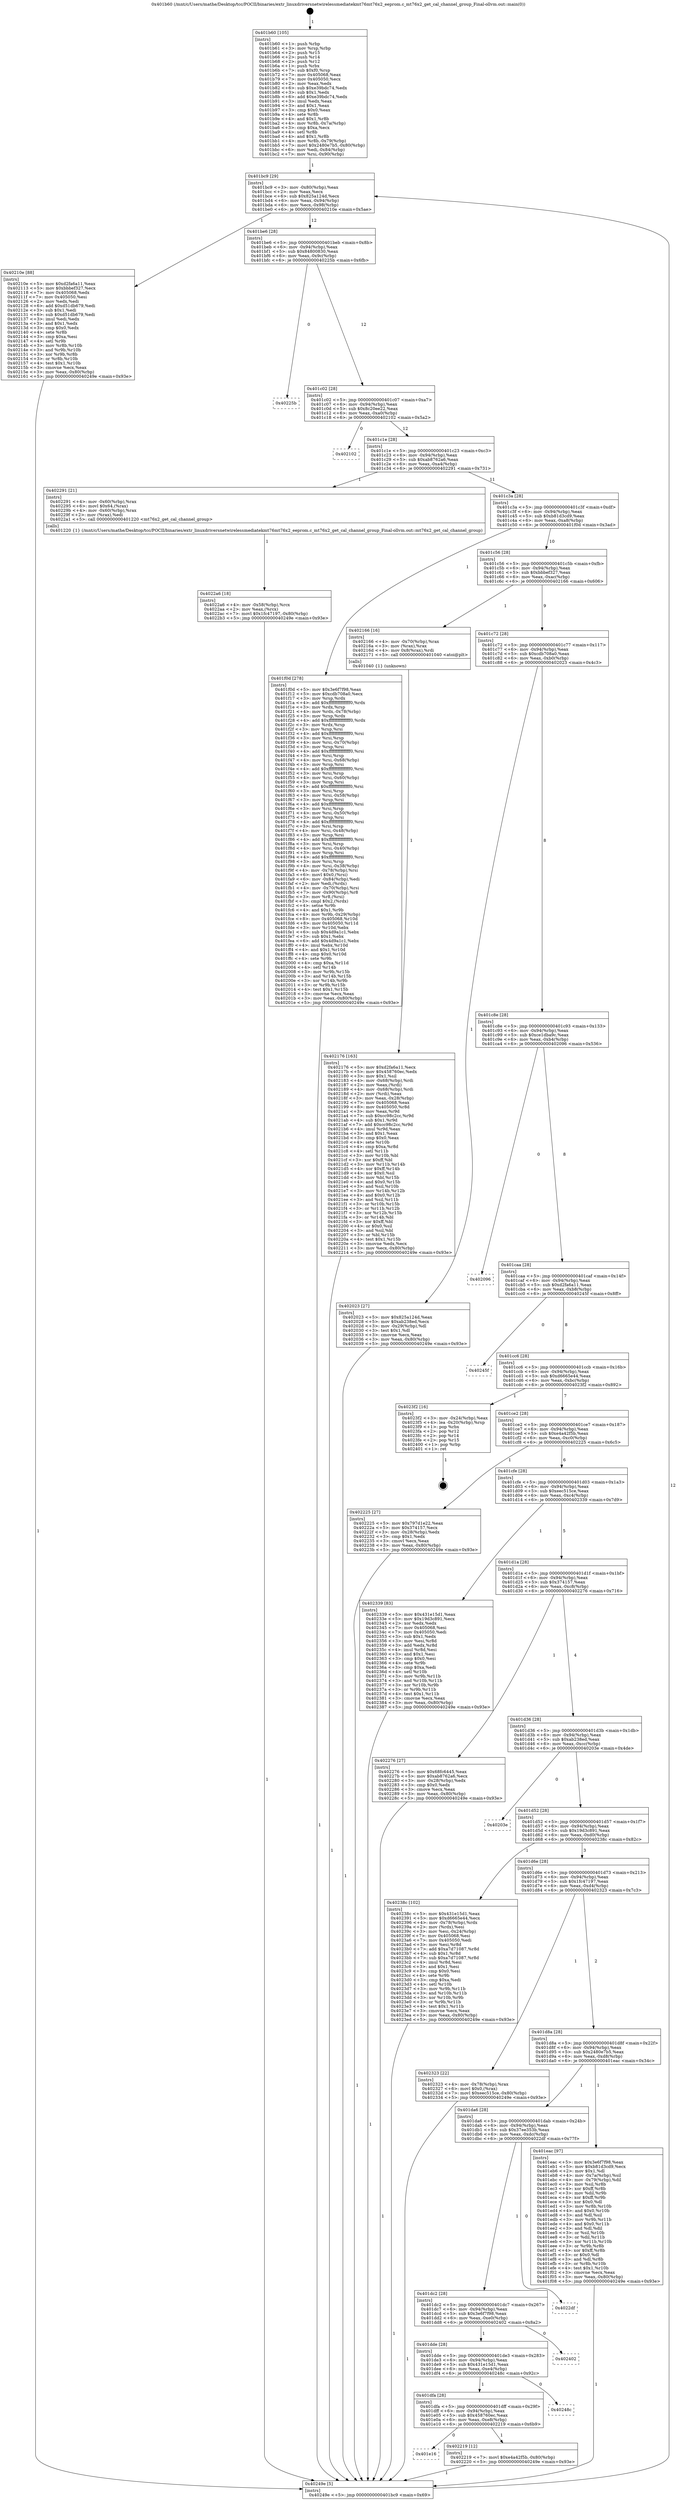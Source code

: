 digraph "0x401b60" {
  label = "0x401b60 (/mnt/c/Users/mathe/Desktop/tcc/POCII/binaries/extr_linuxdriversnetwirelessmediatekmt76mt76x2_eeprom.c_mt76x2_get_cal_channel_group_Final-ollvm.out::main(0))"
  labelloc = "t"
  node[shape=record]

  Entry [label="",width=0.3,height=0.3,shape=circle,fillcolor=black,style=filled]
  "0x401bc9" [label="{
     0x401bc9 [29]\l
     | [instrs]\l
     &nbsp;&nbsp;0x401bc9 \<+3\>: mov -0x80(%rbp),%eax\l
     &nbsp;&nbsp;0x401bcc \<+2\>: mov %eax,%ecx\l
     &nbsp;&nbsp;0x401bce \<+6\>: sub $0x825a124d,%ecx\l
     &nbsp;&nbsp;0x401bd4 \<+6\>: mov %eax,-0x94(%rbp)\l
     &nbsp;&nbsp;0x401bda \<+6\>: mov %ecx,-0x98(%rbp)\l
     &nbsp;&nbsp;0x401be0 \<+6\>: je 000000000040210e \<main+0x5ae\>\l
  }"]
  "0x40210e" [label="{
     0x40210e [88]\l
     | [instrs]\l
     &nbsp;&nbsp;0x40210e \<+5\>: mov $0xd2fa6a11,%eax\l
     &nbsp;&nbsp;0x402113 \<+5\>: mov $0xbbbef327,%ecx\l
     &nbsp;&nbsp;0x402118 \<+7\>: mov 0x405068,%edx\l
     &nbsp;&nbsp;0x40211f \<+7\>: mov 0x405050,%esi\l
     &nbsp;&nbsp;0x402126 \<+2\>: mov %edx,%edi\l
     &nbsp;&nbsp;0x402128 \<+6\>: add $0xd51db679,%edi\l
     &nbsp;&nbsp;0x40212e \<+3\>: sub $0x1,%edi\l
     &nbsp;&nbsp;0x402131 \<+6\>: sub $0xd51db679,%edi\l
     &nbsp;&nbsp;0x402137 \<+3\>: imul %edi,%edx\l
     &nbsp;&nbsp;0x40213a \<+3\>: and $0x1,%edx\l
     &nbsp;&nbsp;0x40213d \<+3\>: cmp $0x0,%edx\l
     &nbsp;&nbsp;0x402140 \<+4\>: sete %r8b\l
     &nbsp;&nbsp;0x402144 \<+3\>: cmp $0xa,%esi\l
     &nbsp;&nbsp;0x402147 \<+4\>: setl %r9b\l
     &nbsp;&nbsp;0x40214b \<+3\>: mov %r8b,%r10b\l
     &nbsp;&nbsp;0x40214e \<+3\>: and %r9b,%r10b\l
     &nbsp;&nbsp;0x402151 \<+3\>: xor %r9b,%r8b\l
     &nbsp;&nbsp;0x402154 \<+3\>: or %r8b,%r10b\l
     &nbsp;&nbsp;0x402157 \<+4\>: test $0x1,%r10b\l
     &nbsp;&nbsp;0x40215b \<+3\>: cmovne %ecx,%eax\l
     &nbsp;&nbsp;0x40215e \<+3\>: mov %eax,-0x80(%rbp)\l
     &nbsp;&nbsp;0x402161 \<+5\>: jmp 000000000040249e \<main+0x93e\>\l
  }"]
  "0x401be6" [label="{
     0x401be6 [28]\l
     | [instrs]\l
     &nbsp;&nbsp;0x401be6 \<+5\>: jmp 0000000000401beb \<main+0x8b\>\l
     &nbsp;&nbsp;0x401beb \<+6\>: mov -0x94(%rbp),%eax\l
     &nbsp;&nbsp;0x401bf1 \<+5\>: sub $0x84800830,%eax\l
     &nbsp;&nbsp;0x401bf6 \<+6\>: mov %eax,-0x9c(%rbp)\l
     &nbsp;&nbsp;0x401bfc \<+6\>: je 000000000040225b \<main+0x6fb\>\l
  }"]
  Exit [label="",width=0.3,height=0.3,shape=circle,fillcolor=black,style=filled,peripheries=2]
  "0x40225b" [label="{
     0x40225b\l
  }", style=dashed]
  "0x401c02" [label="{
     0x401c02 [28]\l
     | [instrs]\l
     &nbsp;&nbsp;0x401c02 \<+5\>: jmp 0000000000401c07 \<main+0xa7\>\l
     &nbsp;&nbsp;0x401c07 \<+6\>: mov -0x94(%rbp),%eax\l
     &nbsp;&nbsp;0x401c0d \<+5\>: sub $0x8c20ee22,%eax\l
     &nbsp;&nbsp;0x401c12 \<+6\>: mov %eax,-0xa0(%rbp)\l
     &nbsp;&nbsp;0x401c18 \<+6\>: je 0000000000402102 \<main+0x5a2\>\l
  }"]
  "0x4022a6" [label="{
     0x4022a6 [18]\l
     | [instrs]\l
     &nbsp;&nbsp;0x4022a6 \<+4\>: mov -0x58(%rbp),%rcx\l
     &nbsp;&nbsp;0x4022aa \<+2\>: mov %eax,(%rcx)\l
     &nbsp;&nbsp;0x4022ac \<+7\>: movl $0x1fc47197,-0x80(%rbp)\l
     &nbsp;&nbsp;0x4022b3 \<+5\>: jmp 000000000040249e \<main+0x93e\>\l
  }"]
  "0x402102" [label="{
     0x402102\l
  }", style=dashed]
  "0x401c1e" [label="{
     0x401c1e [28]\l
     | [instrs]\l
     &nbsp;&nbsp;0x401c1e \<+5\>: jmp 0000000000401c23 \<main+0xc3\>\l
     &nbsp;&nbsp;0x401c23 \<+6\>: mov -0x94(%rbp),%eax\l
     &nbsp;&nbsp;0x401c29 \<+5\>: sub $0xab8762a6,%eax\l
     &nbsp;&nbsp;0x401c2e \<+6\>: mov %eax,-0xa4(%rbp)\l
     &nbsp;&nbsp;0x401c34 \<+6\>: je 0000000000402291 \<main+0x731\>\l
  }"]
  "0x401e16" [label="{
     0x401e16\l
  }", style=dashed]
  "0x402291" [label="{
     0x402291 [21]\l
     | [instrs]\l
     &nbsp;&nbsp;0x402291 \<+4\>: mov -0x60(%rbp),%rax\l
     &nbsp;&nbsp;0x402295 \<+6\>: movl $0x64,(%rax)\l
     &nbsp;&nbsp;0x40229b \<+4\>: mov -0x60(%rbp),%rax\l
     &nbsp;&nbsp;0x40229f \<+2\>: mov (%rax),%edi\l
     &nbsp;&nbsp;0x4022a1 \<+5\>: call 0000000000401220 \<mt76x2_get_cal_channel_group\>\l
     | [calls]\l
     &nbsp;&nbsp;0x401220 \{1\} (/mnt/c/Users/mathe/Desktop/tcc/POCII/binaries/extr_linuxdriversnetwirelessmediatekmt76mt76x2_eeprom.c_mt76x2_get_cal_channel_group_Final-ollvm.out::mt76x2_get_cal_channel_group)\l
  }"]
  "0x401c3a" [label="{
     0x401c3a [28]\l
     | [instrs]\l
     &nbsp;&nbsp;0x401c3a \<+5\>: jmp 0000000000401c3f \<main+0xdf\>\l
     &nbsp;&nbsp;0x401c3f \<+6\>: mov -0x94(%rbp),%eax\l
     &nbsp;&nbsp;0x401c45 \<+5\>: sub $0xb81d3cd9,%eax\l
     &nbsp;&nbsp;0x401c4a \<+6\>: mov %eax,-0xa8(%rbp)\l
     &nbsp;&nbsp;0x401c50 \<+6\>: je 0000000000401f0d \<main+0x3ad\>\l
  }"]
  "0x402219" [label="{
     0x402219 [12]\l
     | [instrs]\l
     &nbsp;&nbsp;0x402219 \<+7\>: movl $0xe4a42f5b,-0x80(%rbp)\l
     &nbsp;&nbsp;0x402220 \<+5\>: jmp 000000000040249e \<main+0x93e\>\l
  }"]
  "0x401f0d" [label="{
     0x401f0d [278]\l
     | [instrs]\l
     &nbsp;&nbsp;0x401f0d \<+5\>: mov $0x3e6f7f98,%eax\l
     &nbsp;&nbsp;0x401f12 \<+5\>: mov $0xcdb708a0,%ecx\l
     &nbsp;&nbsp;0x401f17 \<+3\>: mov %rsp,%rdx\l
     &nbsp;&nbsp;0x401f1a \<+4\>: add $0xfffffffffffffff0,%rdx\l
     &nbsp;&nbsp;0x401f1e \<+3\>: mov %rdx,%rsp\l
     &nbsp;&nbsp;0x401f21 \<+4\>: mov %rdx,-0x78(%rbp)\l
     &nbsp;&nbsp;0x401f25 \<+3\>: mov %rsp,%rdx\l
     &nbsp;&nbsp;0x401f28 \<+4\>: add $0xfffffffffffffff0,%rdx\l
     &nbsp;&nbsp;0x401f2c \<+3\>: mov %rdx,%rsp\l
     &nbsp;&nbsp;0x401f2f \<+3\>: mov %rsp,%rsi\l
     &nbsp;&nbsp;0x401f32 \<+4\>: add $0xfffffffffffffff0,%rsi\l
     &nbsp;&nbsp;0x401f36 \<+3\>: mov %rsi,%rsp\l
     &nbsp;&nbsp;0x401f39 \<+4\>: mov %rsi,-0x70(%rbp)\l
     &nbsp;&nbsp;0x401f3d \<+3\>: mov %rsp,%rsi\l
     &nbsp;&nbsp;0x401f40 \<+4\>: add $0xfffffffffffffff0,%rsi\l
     &nbsp;&nbsp;0x401f44 \<+3\>: mov %rsi,%rsp\l
     &nbsp;&nbsp;0x401f47 \<+4\>: mov %rsi,-0x68(%rbp)\l
     &nbsp;&nbsp;0x401f4b \<+3\>: mov %rsp,%rsi\l
     &nbsp;&nbsp;0x401f4e \<+4\>: add $0xfffffffffffffff0,%rsi\l
     &nbsp;&nbsp;0x401f52 \<+3\>: mov %rsi,%rsp\l
     &nbsp;&nbsp;0x401f55 \<+4\>: mov %rsi,-0x60(%rbp)\l
     &nbsp;&nbsp;0x401f59 \<+3\>: mov %rsp,%rsi\l
     &nbsp;&nbsp;0x401f5c \<+4\>: add $0xfffffffffffffff0,%rsi\l
     &nbsp;&nbsp;0x401f60 \<+3\>: mov %rsi,%rsp\l
     &nbsp;&nbsp;0x401f63 \<+4\>: mov %rsi,-0x58(%rbp)\l
     &nbsp;&nbsp;0x401f67 \<+3\>: mov %rsp,%rsi\l
     &nbsp;&nbsp;0x401f6a \<+4\>: add $0xfffffffffffffff0,%rsi\l
     &nbsp;&nbsp;0x401f6e \<+3\>: mov %rsi,%rsp\l
     &nbsp;&nbsp;0x401f71 \<+4\>: mov %rsi,-0x50(%rbp)\l
     &nbsp;&nbsp;0x401f75 \<+3\>: mov %rsp,%rsi\l
     &nbsp;&nbsp;0x401f78 \<+4\>: add $0xfffffffffffffff0,%rsi\l
     &nbsp;&nbsp;0x401f7c \<+3\>: mov %rsi,%rsp\l
     &nbsp;&nbsp;0x401f7f \<+4\>: mov %rsi,-0x48(%rbp)\l
     &nbsp;&nbsp;0x401f83 \<+3\>: mov %rsp,%rsi\l
     &nbsp;&nbsp;0x401f86 \<+4\>: add $0xfffffffffffffff0,%rsi\l
     &nbsp;&nbsp;0x401f8a \<+3\>: mov %rsi,%rsp\l
     &nbsp;&nbsp;0x401f8d \<+4\>: mov %rsi,-0x40(%rbp)\l
     &nbsp;&nbsp;0x401f91 \<+3\>: mov %rsp,%rsi\l
     &nbsp;&nbsp;0x401f94 \<+4\>: add $0xfffffffffffffff0,%rsi\l
     &nbsp;&nbsp;0x401f98 \<+3\>: mov %rsi,%rsp\l
     &nbsp;&nbsp;0x401f9b \<+4\>: mov %rsi,-0x38(%rbp)\l
     &nbsp;&nbsp;0x401f9f \<+4\>: mov -0x78(%rbp),%rsi\l
     &nbsp;&nbsp;0x401fa3 \<+6\>: movl $0x0,(%rsi)\l
     &nbsp;&nbsp;0x401fa9 \<+6\>: mov -0x84(%rbp),%edi\l
     &nbsp;&nbsp;0x401faf \<+2\>: mov %edi,(%rdx)\l
     &nbsp;&nbsp;0x401fb1 \<+4\>: mov -0x70(%rbp),%rsi\l
     &nbsp;&nbsp;0x401fb5 \<+7\>: mov -0x90(%rbp),%r8\l
     &nbsp;&nbsp;0x401fbc \<+3\>: mov %r8,(%rsi)\l
     &nbsp;&nbsp;0x401fbf \<+3\>: cmpl $0x2,(%rdx)\l
     &nbsp;&nbsp;0x401fc2 \<+4\>: setne %r9b\l
     &nbsp;&nbsp;0x401fc6 \<+4\>: and $0x1,%r9b\l
     &nbsp;&nbsp;0x401fca \<+4\>: mov %r9b,-0x29(%rbp)\l
     &nbsp;&nbsp;0x401fce \<+8\>: mov 0x405068,%r10d\l
     &nbsp;&nbsp;0x401fd6 \<+8\>: mov 0x405050,%r11d\l
     &nbsp;&nbsp;0x401fde \<+3\>: mov %r10d,%ebx\l
     &nbsp;&nbsp;0x401fe1 \<+6\>: sub $0x4d9a1c1,%ebx\l
     &nbsp;&nbsp;0x401fe7 \<+3\>: sub $0x1,%ebx\l
     &nbsp;&nbsp;0x401fea \<+6\>: add $0x4d9a1c1,%ebx\l
     &nbsp;&nbsp;0x401ff0 \<+4\>: imul %ebx,%r10d\l
     &nbsp;&nbsp;0x401ff4 \<+4\>: and $0x1,%r10d\l
     &nbsp;&nbsp;0x401ff8 \<+4\>: cmp $0x0,%r10d\l
     &nbsp;&nbsp;0x401ffc \<+4\>: sete %r9b\l
     &nbsp;&nbsp;0x402000 \<+4\>: cmp $0xa,%r11d\l
     &nbsp;&nbsp;0x402004 \<+4\>: setl %r14b\l
     &nbsp;&nbsp;0x402008 \<+3\>: mov %r9b,%r15b\l
     &nbsp;&nbsp;0x40200b \<+3\>: and %r14b,%r15b\l
     &nbsp;&nbsp;0x40200e \<+3\>: xor %r14b,%r9b\l
     &nbsp;&nbsp;0x402011 \<+3\>: or %r9b,%r15b\l
     &nbsp;&nbsp;0x402014 \<+4\>: test $0x1,%r15b\l
     &nbsp;&nbsp;0x402018 \<+3\>: cmovne %ecx,%eax\l
     &nbsp;&nbsp;0x40201b \<+3\>: mov %eax,-0x80(%rbp)\l
     &nbsp;&nbsp;0x40201e \<+5\>: jmp 000000000040249e \<main+0x93e\>\l
  }"]
  "0x401c56" [label="{
     0x401c56 [28]\l
     | [instrs]\l
     &nbsp;&nbsp;0x401c56 \<+5\>: jmp 0000000000401c5b \<main+0xfb\>\l
     &nbsp;&nbsp;0x401c5b \<+6\>: mov -0x94(%rbp),%eax\l
     &nbsp;&nbsp;0x401c61 \<+5\>: sub $0xbbbef327,%eax\l
     &nbsp;&nbsp;0x401c66 \<+6\>: mov %eax,-0xac(%rbp)\l
     &nbsp;&nbsp;0x401c6c \<+6\>: je 0000000000402166 \<main+0x606\>\l
  }"]
  "0x401dfa" [label="{
     0x401dfa [28]\l
     | [instrs]\l
     &nbsp;&nbsp;0x401dfa \<+5\>: jmp 0000000000401dff \<main+0x29f\>\l
     &nbsp;&nbsp;0x401dff \<+6\>: mov -0x94(%rbp),%eax\l
     &nbsp;&nbsp;0x401e05 \<+5\>: sub $0x458760ec,%eax\l
     &nbsp;&nbsp;0x401e0a \<+6\>: mov %eax,-0xe8(%rbp)\l
     &nbsp;&nbsp;0x401e10 \<+6\>: je 0000000000402219 \<main+0x6b9\>\l
  }"]
  "0x402166" [label="{
     0x402166 [16]\l
     | [instrs]\l
     &nbsp;&nbsp;0x402166 \<+4\>: mov -0x70(%rbp),%rax\l
     &nbsp;&nbsp;0x40216a \<+3\>: mov (%rax),%rax\l
     &nbsp;&nbsp;0x40216d \<+4\>: mov 0x8(%rax),%rdi\l
     &nbsp;&nbsp;0x402171 \<+5\>: call 0000000000401040 \<atoi@plt\>\l
     | [calls]\l
     &nbsp;&nbsp;0x401040 \{1\} (unknown)\l
  }"]
  "0x401c72" [label="{
     0x401c72 [28]\l
     | [instrs]\l
     &nbsp;&nbsp;0x401c72 \<+5\>: jmp 0000000000401c77 \<main+0x117\>\l
     &nbsp;&nbsp;0x401c77 \<+6\>: mov -0x94(%rbp),%eax\l
     &nbsp;&nbsp;0x401c7d \<+5\>: sub $0xcdb708a0,%eax\l
     &nbsp;&nbsp;0x401c82 \<+6\>: mov %eax,-0xb0(%rbp)\l
     &nbsp;&nbsp;0x401c88 \<+6\>: je 0000000000402023 \<main+0x4c3\>\l
  }"]
  "0x40248c" [label="{
     0x40248c\l
  }", style=dashed]
  "0x402023" [label="{
     0x402023 [27]\l
     | [instrs]\l
     &nbsp;&nbsp;0x402023 \<+5\>: mov $0x825a124d,%eax\l
     &nbsp;&nbsp;0x402028 \<+5\>: mov $0xab238ed,%ecx\l
     &nbsp;&nbsp;0x40202d \<+3\>: mov -0x29(%rbp),%dl\l
     &nbsp;&nbsp;0x402030 \<+3\>: test $0x1,%dl\l
     &nbsp;&nbsp;0x402033 \<+3\>: cmovne %ecx,%eax\l
     &nbsp;&nbsp;0x402036 \<+3\>: mov %eax,-0x80(%rbp)\l
     &nbsp;&nbsp;0x402039 \<+5\>: jmp 000000000040249e \<main+0x93e\>\l
  }"]
  "0x401c8e" [label="{
     0x401c8e [28]\l
     | [instrs]\l
     &nbsp;&nbsp;0x401c8e \<+5\>: jmp 0000000000401c93 \<main+0x133\>\l
     &nbsp;&nbsp;0x401c93 \<+6\>: mov -0x94(%rbp),%eax\l
     &nbsp;&nbsp;0x401c99 \<+5\>: sub $0xce1dba9c,%eax\l
     &nbsp;&nbsp;0x401c9e \<+6\>: mov %eax,-0xb4(%rbp)\l
     &nbsp;&nbsp;0x401ca4 \<+6\>: je 0000000000402096 \<main+0x536\>\l
  }"]
  "0x401dde" [label="{
     0x401dde [28]\l
     | [instrs]\l
     &nbsp;&nbsp;0x401dde \<+5\>: jmp 0000000000401de3 \<main+0x283\>\l
     &nbsp;&nbsp;0x401de3 \<+6\>: mov -0x94(%rbp),%eax\l
     &nbsp;&nbsp;0x401de9 \<+5\>: sub $0x431e15d1,%eax\l
     &nbsp;&nbsp;0x401dee \<+6\>: mov %eax,-0xe4(%rbp)\l
     &nbsp;&nbsp;0x401df4 \<+6\>: je 000000000040248c \<main+0x92c\>\l
  }"]
  "0x402096" [label="{
     0x402096\l
  }", style=dashed]
  "0x401caa" [label="{
     0x401caa [28]\l
     | [instrs]\l
     &nbsp;&nbsp;0x401caa \<+5\>: jmp 0000000000401caf \<main+0x14f\>\l
     &nbsp;&nbsp;0x401caf \<+6\>: mov -0x94(%rbp),%eax\l
     &nbsp;&nbsp;0x401cb5 \<+5\>: sub $0xd2fa6a11,%eax\l
     &nbsp;&nbsp;0x401cba \<+6\>: mov %eax,-0xb8(%rbp)\l
     &nbsp;&nbsp;0x401cc0 \<+6\>: je 000000000040245f \<main+0x8ff\>\l
  }"]
  "0x402402" [label="{
     0x402402\l
  }", style=dashed]
  "0x40245f" [label="{
     0x40245f\l
  }", style=dashed]
  "0x401cc6" [label="{
     0x401cc6 [28]\l
     | [instrs]\l
     &nbsp;&nbsp;0x401cc6 \<+5\>: jmp 0000000000401ccb \<main+0x16b\>\l
     &nbsp;&nbsp;0x401ccb \<+6\>: mov -0x94(%rbp),%eax\l
     &nbsp;&nbsp;0x401cd1 \<+5\>: sub $0xd6665e44,%eax\l
     &nbsp;&nbsp;0x401cd6 \<+6\>: mov %eax,-0xbc(%rbp)\l
     &nbsp;&nbsp;0x401cdc \<+6\>: je 00000000004023f2 \<main+0x892\>\l
  }"]
  "0x401dc2" [label="{
     0x401dc2 [28]\l
     | [instrs]\l
     &nbsp;&nbsp;0x401dc2 \<+5\>: jmp 0000000000401dc7 \<main+0x267\>\l
     &nbsp;&nbsp;0x401dc7 \<+6\>: mov -0x94(%rbp),%eax\l
     &nbsp;&nbsp;0x401dcd \<+5\>: sub $0x3e6f7f98,%eax\l
     &nbsp;&nbsp;0x401dd2 \<+6\>: mov %eax,-0xe0(%rbp)\l
     &nbsp;&nbsp;0x401dd8 \<+6\>: je 0000000000402402 \<main+0x8a2\>\l
  }"]
  "0x4023f2" [label="{
     0x4023f2 [16]\l
     | [instrs]\l
     &nbsp;&nbsp;0x4023f2 \<+3\>: mov -0x24(%rbp),%eax\l
     &nbsp;&nbsp;0x4023f5 \<+4\>: lea -0x20(%rbp),%rsp\l
     &nbsp;&nbsp;0x4023f9 \<+1\>: pop %rbx\l
     &nbsp;&nbsp;0x4023fa \<+2\>: pop %r12\l
     &nbsp;&nbsp;0x4023fc \<+2\>: pop %r14\l
     &nbsp;&nbsp;0x4023fe \<+2\>: pop %r15\l
     &nbsp;&nbsp;0x402400 \<+1\>: pop %rbp\l
     &nbsp;&nbsp;0x402401 \<+1\>: ret\l
  }"]
  "0x401ce2" [label="{
     0x401ce2 [28]\l
     | [instrs]\l
     &nbsp;&nbsp;0x401ce2 \<+5\>: jmp 0000000000401ce7 \<main+0x187\>\l
     &nbsp;&nbsp;0x401ce7 \<+6\>: mov -0x94(%rbp),%eax\l
     &nbsp;&nbsp;0x401ced \<+5\>: sub $0xe4a42f5b,%eax\l
     &nbsp;&nbsp;0x401cf2 \<+6\>: mov %eax,-0xc0(%rbp)\l
     &nbsp;&nbsp;0x401cf8 \<+6\>: je 0000000000402225 \<main+0x6c5\>\l
  }"]
  "0x4022df" [label="{
     0x4022df\l
  }", style=dashed]
  "0x402225" [label="{
     0x402225 [27]\l
     | [instrs]\l
     &nbsp;&nbsp;0x402225 \<+5\>: mov $0x797d1e22,%eax\l
     &nbsp;&nbsp;0x40222a \<+5\>: mov $0x374157,%ecx\l
     &nbsp;&nbsp;0x40222f \<+3\>: mov -0x28(%rbp),%edx\l
     &nbsp;&nbsp;0x402232 \<+3\>: cmp $0x1,%edx\l
     &nbsp;&nbsp;0x402235 \<+3\>: cmovl %ecx,%eax\l
     &nbsp;&nbsp;0x402238 \<+3\>: mov %eax,-0x80(%rbp)\l
     &nbsp;&nbsp;0x40223b \<+5\>: jmp 000000000040249e \<main+0x93e\>\l
  }"]
  "0x401cfe" [label="{
     0x401cfe [28]\l
     | [instrs]\l
     &nbsp;&nbsp;0x401cfe \<+5\>: jmp 0000000000401d03 \<main+0x1a3\>\l
     &nbsp;&nbsp;0x401d03 \<+6\>: mov -0x94(%rbp),%eax\l
     &nbsp;&nbsp;0x401d09 \<+5\>: sub $0xeec515ce,%eax\l
     &nbsp;&nbsp;0x401d0e \<+6\>: mov %eax,-0xc4(%rbp)\l
     &nbsp;&nbsp;0x401d14 \<+6\>: je 0000000000402339 \<main+0x7d9\>\l
  }"]
  "0x402176" [label="{
     0x402176 [163]\l
     | [instrs]\l
     &nbsp;&nbsp;0x402176 \<+5\>: mov $0xd2fa6a11,%ecx\l
     &nbsp;&nbsp;0x40217b \<+5\>: mov $0x458760ec,%edx\l
     &nbsp;&nbsp;0x402180 \<+3\>: mov $0x1,%sil\l
     &nbsp;&nbsp;0x402183 \<+4\>: mov -0x68(%rbp),%rdi\l
     &nbsp;&nbsp;0x402187 \<+2\>: mov %eax,(%rdi)\l
     &nbsp;&nbsp;0x402189 \<+4\>: mov -0x68(%rbp),%rdi\l
     &nbsp;&nbsp;0x40218d \<+2\>: mov (%rdi),%eax\l
     &nbsp;&nbsp;0x40218f \<+3\>: mov %eax,-0x28(%rbp)\l
     &nbsp;&nbsp;0x402192 \<+7\>: mov 0x405068,%eax\l
     &nbsp;&nbsp;0x402199 \<+8\>: mov 0x405050,%r8d\l
     &nbsp;&nbsp;0x4021a1 \<+3\>: mov %eax,%r9d\l
     &nbsp;&nbsp;0x4021a4 \<+7\>: sub $0xcc98c2cc,%r9d\l
     &nbsp;&nbsp;0x4021ab \<+4\>: sub $0x1,%r9d\l
     &nbsp;&nbsp;0x4021af \<+7\>: add $0xcc98c2cc,%r9d\l
     &nbsp;&nbsp;0x4021b6 \<+4\>: imul %r9d,%eax\l
     &nbsp;&nbsp;0x4021ba \<+3\>: and $0x1,%eax\l
     &nbsp;&nbsp;0x4021bd \<+3\>: cmp $0x0,%eax\l
     &nbsp;&nbsp;0x4021c0 \<+4\>: sete %r10b\l
     &nbsp;&nbsp;0x4021c4 \<+4\>: cmp $0xa,%r8d\l
     &nbsp;&nbsp;0x4021c8 \<+4\>: setl %r11b\l
     &nbsp;&nbsp;0x4021cc \<+3\>: mov %r10b,%bl\l
     &nbsp;&nbsp;0x4021cf \<+3\>: xor $0xff,%bl\l
     &nbsp;&nbsp;0x4021d2 \<+3\>: mov %r11b,%r14b\l
     &nbsp;&nbsp;0x4021d5 \<+4\>: xor $0xff,%r14b\l
     &nbsp;&nbsp;0x4021d9 \<+4\>: xor $0x0,%sil\l
     &nbsp;&nbsp;0x4021dd \<+3\>: mov %bl,%r15b\l
     &nbsp;&nbsp;0x4021e0 \<+4\>: and $0x0,%r15b\l
     &nbsp;&nbsp;0x4021e4 \<+3\>: and %sil,%r10b\l
     &nbsp;&nbsp;0x4021e7 \<+3\>: mov %r14b,%r12b\l
     &nbsp;&nbsp;0x4021ea \<+4\>: and $0x0,%r12b\l
     &nbsp;&nbsp;0x4021ee \<+3\>: and %sil,%r11b\l
     &nbsp;&nbsp;0x4021f1 \<+3\>: or %r10b,%r15b\l
     &nbsp;&nbsp;0x4021f4 \<+3\>: or %r11b,%r12b\l
     &nbsp;&nbsp;0x4021f7 \<+3\>: xor %r12b,%r15b\l
     &nbsp;&nbsp;0x4021fa \<+3\>: or %r14b,%bl\l
     &nbsp;&nbsp;0x4021fd \<+3\>: xor $0xff,%bl\l
     &nbsp;&nbsp;0x402200 \<+4\>: or $0x0,%sil\l
     &nbsp;&nbsp;0x402204 \<+3\>: and %sil,%bl\l
     &nbsp;&nbsp;0x402207 \<+3\>: or %bl,%r15b\l
     &nbsp;&nbsp;0x40220a \<+4\>: test $0x1,%r15b\l
     &nbsp;&nbsp;0x40220e \<+3\>: cmovne %edx,%ecx\l
     &nbsp;&nbsp;0x402211 \<+3\>: mov %ecx,-0x80(%rbp)\l
     &nbsp;&nbsp;0x402214 \<+5\>: jmp 000000000040249e \<main+0x93e\>\l
  }"]
  "0x402339" [label="{
     0x402339 [83]\l
     | [instrs]\l
     &nbsp;&nbsp;0x402339 \<+5\>: mov $0x431e15d1,%eax\l
     &nbsp;&nbsp;0x40233e \<+5\>: mov $0x19d3c891,%ecx\l
     &nbsp;&nbsp;0x402343 \<+2\>: xor %edx,%edx\l
     &nbsp;&nbsp;0x402345 \<+7\>: mov 0x405068,%esi\l
     &nbsp;&nbsp;0x40234c \<+7\>: mov 0x405050,%edi\l
     &nbsp;&nbsp;0x402353 \<+3\>: sub $0x1,%edx\l
     &nbsp;&nbsp;0x402356 \<+3\>: mov %esi,%r8d\l
     &nbsp;&nbsp;0x402359 \<+3\>: add %edx,%r8d\l
     &nbsp;&nbsp;0x40235c \<+4\>: imul %r8d,%esi\l
     &nbsp;&nbsp;0x402360 \<+3\>: and $0x1,%esi\l
     &nbsp;&nbsp;0x402363 \<+3\>: cmp $0x0,%esi\l
     &nbsp;&nbsp;0x402366 \<+4\>: sete %r9b\l
     &nbsp;&nbsp;0x40236a \<+3\>: cmp $0xa,%edi\l
     &nbsp;&nbsp;0x40236d \<+4\>: setl %r10b\l
     &nbsp;&nbsp;0x402371 \<+3\>: mov %r9b,%r11b\l
     &nbsp;&nbsp;0x402374 \<+3\>: and %r10b,%r11b\l
     &nbsp;&nbsp;0x402377 \<+3\>: xor %r10b,%r9b\l
     &nbsp;&nbsp;0x40237a \<+3\>: or %r9b,%r11b\l
     &nbsp;&nbsp;0x40237d \<+4\>: test $0x1,%r11b\l
     &nbsp;&nbsp;0x402381 \<+3\>: cmovne %ecx,%eax\l
     &nbsp;&nbsp;0x402384 \<+3\>: mov %eax,-0x80(%rbp)\l
     &nbsp;&nbsp;0x402387 \<+5\>: jmp 000000000040249e \<main+0x93e\>\l
  }"]
  "0x401d1a" [label="{
     0x401d1a [28]\l
     | [instrs]\l
     &nbsp;&nbsp;0x401d1a \<+5\>: jmp 0000000000401d1f \<main+0x1bf\>\l
     &nbsp;&nbsp;0x401d1f \<+6\>: mov -0x94(%rbp),%eax\l
     &nbsp;&nbsp;0x401d25 \<+5\>: sub $0x374157,%eax\l
     &nbsp;&nbsp;0x401d2a \<+6\>: mov %eax,-0xc8(%rbp)\l
     &nbsp;&nbsp;0x401d30 \<+6\>: je 0000000000402276 \<main+0x716\>\l
  }"]
  "0x401b60" [label="{
     0x401b60 [105]\l
     | [instrs]\l
     &nbsp;&nbsp;0x401b60 \<+1\>: push %rbp\l
     &nbsp;&nbsp;0x401b61 \<+3\>: mov %rsp,%rbp\l
     &nbsp;&nbsp;0x401b64 \<+2\>: push %r15\l
     &nbsp;&nbsp;0x401b66 \<+2\>: push %r14\l
     &nbsp;&nbsp;0x401b68 \<+2\>: push %r12\l
     &nbsp;&nbsp;0x401b6a \<+1\>: push %rbx\l
     &nbsp;&nbsp;0x401b6b \<+7\>: sub $0xf0,%rsp\l
     &nbsp;&nbsp;0x401b72 \<+7\>: mov 0x405068,%eax\l
     &nbsp;&nbsp;0x401b79 \<+7\>: mov 0x405050,%ecx\l
     &nbsp;&nbsp;0x401b80 \<+2\>: mov %eax,%edx\l
     &nbsp;&nbsp;0x401b82 \<+6\>: sub $0xe39bdc74,%edx\l
     &nbsp;&nbsp;0x401b88 \<+3\>: sub $0x1,%edx\l
     &nbsp;&nbsp;0x401b8b \<+6\>: add $0xe39bdc74,%edx\l
     &nbsp;&nbsp;0x401b91 \<+3\>: imul %edx,%eax\l
     &nbsp;&nbsp;0x401b94 \<+3\>: and $0x1,%eax\l
     &nbsp;&nbsp;0x401b97 \<+3\>: cmp $0x0,%eax\l
     &nbsp;&nbsp;0x401b9a \<+4\>: sete %r8b\l
     &nbsp;&nbsp;0x401b9e \<+4\>: and $0x1,%r8b\l
     &nbsp;&nbsp;0x401ba2 \<+4\>: mov %r8b,-0x7a(%rbp)\l
     &nbsp;&nbsp;0x401ba6 \<+3\>: cmp $0xa,%ecx\l
     &nbsp;&nbsp;0x401ba9 \<+4\>: setl %r8b\l
     &nbsp;&nbsp;0x401bad \<+4\>: and $0x1,%r8b\l
     &nbsp;&nbsp;0x401bb1 \<+4\>: mov %r8b,-0x79(%rbp)\l
     &nbsp;&nbsp;0x401bb5 \<+7\>: movl $0x2480e7b5,-0x80(%rbp)\l
     &nbsp;&nbsp;0x401bbc \<+6\>: mov %edi,-0x84(%rbp)\l
     &nbsp;&nbsp;0x401bc2 \<+7\>: mov %rsi,-0x90(%rbp)\l
  }"]
  "0x402276" [label="{
     0x402276 [27]\l
     | [instrs]\l
     &nbsp;&nbsp;0x402276 \<+5\>: mov $0x68fc6445,%eax\l
     &nbsp;&nbsp;0x40227b \<+5\>: mov $0xab8762a6,%ecx\l
     &nbsp;&nbsp;0x402280 \<+3\>: mov -0x28(%rbp),%edx\l
     &nbsp;&nbsp;0x402283 \<+3\>: cmp $0x0,%edx\l
     &nbsp;&nbsp;0x402286 \<+3\>: cmove %ecx,%eax\l
     &nbsp;&nbsp;0x402289 \<+3\>: mov %eax,-0x80(%rbp)\l
     &nbsp;&nbsp;0x40228c \<+5\>: jmp 000000000040249e \<main+0x93e\>\l
  }"]
  "0x401d36" [label="{
     0x401d36 [28]\l
     | [instrs]\l
     &nbsp;&nbsp;0x401d36 \<+5\>: jmp 0000000000401d3b \<main+0x1db\>\l
     &nbsp;&nbsp;0x401d3b \<+6\>: mov -0x94(%rbp),%eax\l
     &nbsp;&nbsp;0x401d41 \<+5\>: sub $0xab238ed,%eax\l
     &nbsp;&nbsp;0x401d46 \<+6\>: mov %eax,-0xcc(%rbp)\l
     &nbsp;&nbsp;0x401d4c \<+6\>: je 000000000040203e \<main+0x4de\>\l
  }"]
  "0x40249e" [label="{
     0x40249e [5]\l
     | [instrs]\l
     &nbsp;&nbsp;0x40249e \<+5\>: jmp 0000000000401bc9 \<main+0x69\>\l
  }"]
  "0x40203e" [label="{
     0x40203e\l
  }", style=dashed]
  "0x401d52" [label="{
     0x401d52 [28]\l
     | [instrs]\l
     &nbsp;&nbsp;0x401d52 \<+5\>: jmp 0000000000401d57 \<main+0x1f7\>\l
     &nbsp;&nbsp;0x401d57 \<+6\>: mov -0x94(%rbp),%eax\l
     &nbsp;&nbsp;0x401d5d \<+5\>: sub $0x19d3c891,%eax\l
     &nbsp;&nbsp;0x401d62 \<+6\>: mov %eax,-0xd0(%rbp)\l
     &nbsp;&nbsp;0x401d68 \<+6\>: je 000000000040238c \<main+0x82c\>\l
  }"]
  "0x401da6" [label="{
     0x401da6 [28]\l
     | [instrs]\l
     &nbsp;&nbsp;0x401da6 \<+5\>: jmp 0000000000401dab \<main+0x24b\>\l
     &nbsp;&nbsp;0x401dab \<+6\>: mov -0x94(%rbp),%eax\l
     &nbsp;&nbsp;0x401db1 \<+5\>: sub $0x37ee353b,%eax\l
     &nbsp;&nbsp;0x401db6 \<+6\>: mov %eax,-0xdc(%rbp)\l
     &nbsp;&nbsp;0x401dbc \<+6\>: je 00000000004022df \<main+0x77f\>\l
  }"]
  "0x40238c" [label="{
     0x40238c [102]\l
     | [instrs]\l
     &nbsp;&nbsp;0x40238c \<+5\>: mov $0x431e15d1,%eax\l
     &nbsp;&nbsp;0x402391 \<+5\>: mov $0xd6665e44,%ecx\l
     &nbsp;&nbsp;0x402396 \<+4\>: mov -0x78(%rbp),%rdx\l
     &nbsp;&nbsp;0x40239a \<+2\>: mov (%rdx),%esi\l
     &nbsp;&nbsp;0x40239c \<+3\>: mov %esi,-0x24(%rbp)\l
     &nbsp;&nbsp;0x40239f \<+7\>: mov 0x405068,%esi\l
     &nbsp;&nbsp;0x4023a6 \<+7\>: mov 0x405050,%edi\l
     &nbsp;&nbsp;0x4023ad \<+3\>: mov %esi,%r8d\l
     &nbsp;&nbsp;0x4023b0 \<+7\>: add $0xa7d71087,%r8d\l
     &nbsp;&nbsp;0x4023b7 \<+4\>: sub $0x1,%r8d\l
     &nbsp;&nbsp;0x4023bb \<+7\>: sub $0xa7d71087,%r8d\l
     &nbsp;&nbsp;0x4023c2 \<+4\>: imul %r8d,%esi\l
     &nbsp;&nbsp;0x4023c6 \<+3\>: and $0x1,%esi\l
     &nbsp;&nbsp;0x4023c9 \<+3\>: cmp $0x0,%esi\l
     &nbsp;&nbsp;0x4023cc \<+4\>: sete %r9b\l
     &nbsp;&nbsp;0x4023d0 \<+3\>: cmp $0xa,%edi\l
     &nbsp;&nbsp;0x4023d3 \<+4\>: setl %r10b\l
     &nbsp;&nbsp;0x4023d7 \<+3\>: mov %r9b,%r11b\l
     &nbsp;&nbsp;0x4023da \<+3\>: and %r10b,%r11b\l
     &nbsp;&nbsp;0x4023dd \<+3\>: xor %r10b,%r9b\l
     &nbsp;&nbsp;0x4023e0 \<+3\>: or %r9b,%r11b\l
     &nbsp;&nbsp;0x4023e3 \<+4\>: test $0x1,%r11b\l
     &nbsp;&nbsp;0x4023e7 \<+3\>: cmovne %ecx,%eax\l
     &nbsp;&nbsp;0x4023ea \<+3\>: mov %eax,-0x80(%rbp)\l
     &nbsp;&nbsp;0x4023ed \<+5\>: jmp 000000000040249e \<main+0x93e\>\l
  }"]
  "0x401d6e" [label="{
     0x401d6e [28]\l
     | [instrs]\l
     &nbsp;&nbsp;0x401d6e \<+5\>: jmp 0000000000401d73 \<main+0x213\>\l
     &nbsp;&nbsp;0x401d73 \<+6\>: mov -0x94(%rbp),%eax\l
     &nbsp;&nbsp;0x401d79 \<+5\>: sub $0x1fc47197,%eax\l
     &nbsp;&nbsp;0x401d7e \<+6\>: mov %eax,-0xd4(%rbp)\l
     &nbsp;&nbsp;0x401d84 \<+6\>: je 0000000000402323 \<main+0x7c3\>\l
  }"]
  "0x401eac" [label="{
     0x401eac [97]\l
     | [instrs]\l
     &nbsp;&nbsp;0x401eac \<+5\>: mov $0x3e6f7f98,%eax\l
     &nbsp;&nbsp;0x401eb1 \<+5\>: mov $0xb81d3cd9,%ecx\l
     &nbsp;&nbsp;0x401eb6 \<+2\>: mov $0x1,%dl\l
     &nbsp;&nbsp;0x401eb8 \<+4\>: mov -0x7a(%rbp),%sil\l
     &nbsp;&nbsp;0x401ebc \<+4\>: mov -0x79(%rbp),%dil\l
     &nbsp;&nbsp;0x401ec0 \<+3\>: mov %sil,%r8b\l
     &nbsp;&nbsp;0x401ec3 \<+4\>: xor $0xff,%r8b\l
     &nbsp;&nbsp;0x401ec7 \<+3\>: mov %dil,%r9b\l
     &nbsp;&nbsp;0x401eca \<+4\>: xor $0xff,%r9b\l
     &nbsp;&nbsp;0x401ece \<+3\>: xor $0x0,%dl\l
     &nbsp;&nbsp;0x401ed1 \<+3\>: mov %r8b,%r10b\l
     &nbsp;&nbsp;0x401ed4 \<+4\>: and $0x0,%r10b\l
     &nbsp;&nbsp;0x401ed8 \<+3\>: and %dl,%sil\l
     &nbsp;&nbsp;0x401edb \<+3\>: mov %r9b,%r11b\l
     &nbsp;&nbsp;0x401ede \<+4\>: and $0x0,%r11b\l
     &nbsp;&nbsp;0x401ee2 \<+3\>: and %dl,%dil\l
     &nbsp;&nbsp;0x401ee5 \<+3\>: or %sil,%r10b\l
     &nbsp;&nbsp;0x401ee8 \<+3\>: or %dil,%r11b\l
     &nbsp;&nbsp;0x401eeb \<+3\>: xor %r11b,%r10b\l
     &nbsp;&nbsp;0x401eee \<+3\>: or %r9b,%r8b\l
     &nbsp;&nbsp;0x401ef1 \<+4\>: xor $0xff,%r8b\l
     &nbsp;&nbsp;0x401ef5 \<+3\>: or $0x0,%dl\l
     &nbsp;&nbsp;0x401ef8 \<+3\>: and %dl,%r8b\l
     &nbsp;&nbsp;0x401efb \<+3\>: or %r8b,%r10b\l
     &nbsp;&nbsp;0x401efe \<+4\>: test $0x1,%r10b\l
     &nbsp;&nbsp;0x401f02 \<+3\>: cmovne %ecx,%eax\l
     &nbsp;&nbsp;0x401f05 \<+3\>: mov %eax,-0x80(%rbp)\l
     &nbsp;&nbsp;0x401f08 \<+5\>: jmp 000000000040249e \<main+0x93e\>\l
  }"]
  "0x402323" [label="{
     0x402323 [22]\l
     | [instrs]\l
     &nbsp;&nbsp;0x402323 \<+4\>: mov -0x78(%rbp),%rax\l
     &nbsp;&nbsp;0x402327 \<+6\>: movl $0x0,(%rax)\l
     &nbsp;&nbsp;0x40232d \<+7\>: movl $0xeec515ce,-0x80(%rbp)\l
     &nbsp;&nbsp;0x402334 \<+5\>: jmp 000000000040249e \<main+0x93e\>\l
  }"]
  "0x401d8a" [label="{
     0x401d8a [28]\l
     | [instrs]\l
     &nbsp;&nbsp;0x401d8a \<+5\>: jmp 0000000000401d8f \<main+0x22f\>\l
     &nbsp;&nbsp;0x401d8f \<+6\>: mov -0x94(%rbp),%eax\l
     &nbsp;&nbsp;0x401d95 \<+5\>: sub $0x2480e7b5,%eax\l
     &nbsp;&nbsp;0x401d9a \<+6\>: mov %eax,-0xd8(%rbp)\l
     &nbsp;&nbsp;0x401da0 \<+6\>: je 0000000000401eac \<main+0x34c\>\l
  }"]
  Entry -> "0x401b60" [label=" 1"]
  "0x401bc9" -> "0x40210e" [label=" 1"]
  "0x401bc9" -> "0x401be6" [label=" 12"]
  "0x4023f2" -> Exit [label=" 1"]
  "0x401be6" -> "0x40225b" [label=" 0"]
  "0x401be6" -> "0x401c02" [label=" 12"]
  "0x40238c" -> "0x40249e" [label=" 1"]
  "0x401c02" -> "0x402102" [label=" 0"]
  "0x401c02" -> "0x401c1e" [label=" 12"]
  "0x402339" -> "0x40249e" [label=" 1"]
  "0x401c1e" -> "0x402291" [label=" 1"]
  "0x401c1e" -> "0x401c3a" [label=" 11"]
  "0x402323" -> "0x40249e" [label=" 1"]
  "0x401c3a" -> "0x401f0d" [label=" 1"]
  "0x401c3a" -> "0x401c56" [label=" 10"]
  "0x4022a6" -> "0x40249e" [label=" 1"]
  "0x401c56" -> "0x402166" [label=" 1"]
  "0x401c56" -> "0x401c72" [label=" 9"]
  "0x402276" -> "0x40249e" [label=" 1"]
  "0x401c72" -> "0x402023" [label=" 1"]
  "0x401c72" -> "0x401c8e" [label=" 8"]
  "0x402225" -> "0x40249e" [label=" 1"]
  "0x401c8e" -> "0x402096" [label=" 0"]
  "0x401c8e" -> "0x401caa" [label=" 8"]
  "0x401dfa" -> "0x401e16" [label=" 0"]
  "0x401caa" -> "0x40245f" [label=" 0"]
  "0x401caa" -> "0x401cc6" [label=" 8"]
  "0x401dfa" -> "0x402219" [label=" 1"]
  "0x401cc6" -> "0x4023f2" [label=" 1"]
  "0x401cc6" -> "0x401ce2" [label=" 7"]
  "0x401dde" -> "0x401dfa" [label=" 1"]
  "0x401ce2" -> "0x402225" [label=" 1"]
  "0x401ce2" -> "0x401cfe" [label=" 6"]
  "0x401dde" -> "0x40248c" [label=" 0"]
  "0x401cfe" -> "0x402339" [label=" 1"]
  "0x401cfe" -> "0x401d1a" [label=" 5"]
  "0x401dc2" -> "0x401dde" [label=" 1"]
  "0x401d1a" -> "0x402276" [label=" 1"]
  "0x401d1a" -> "0x401d36" [label=" 4"]
  "0x402291" -> "0x4022a6" [label=" 1"]
  "0x401d36" -> "0x40203e" [label=" 0"]
  "0x401d36" -> "0x401d52" [label=" 4"]
  "0x401da6" -> "0x401dc2" [label=" 1"]
  "0x401d52" -> "0x40238c" [label=" 1"]
  "0x401d52" -> "0x401d6e" [label=" 3"]
  "0x401da6" -> "0x4022df" [label=" 0"]
  "0x401d6e" -> "0x402323" [label=" 1"]
  "0x401d6e" -> "0x401d8a" [label=" 2"]
  "0x402219" -> "0x40249e" [label=" 1"]
  "0x401d8a" -> "0x401eac" [label=" 1"]
  "0x401d8a" -> "0x401da6" [label=" 1"]
  "0x401eac" -> "0x40249e" [label=" 1"]
  "0x401b60" -> "0x401bc9" [label=" 1"]
  "0x40249e" -> "0x401bc9" [label=" 12"]
  "0x401dc2" -> "0x402402" [label=" 0"]
  "0x401f0d" -> "0x40249e" [label=" 1"]
  "0x402023" -> "0x40249e" [label=" 1"]
  "0x40210e" -> "0x40249e" [label=" 1"]
  "0x402166" -> "0x402176" [label=" 1"]
  "0x402176" -> "0x40249e" [label=" 1"]
}
